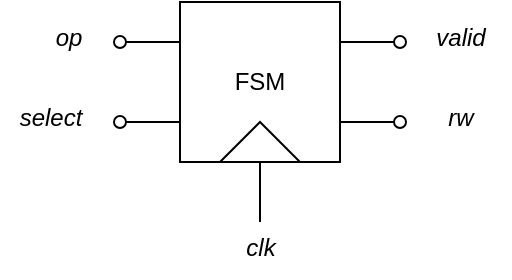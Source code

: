 <mxfile version="24.8.6">
  <diagram name="Page-1" id="7Ki192BjsK3gKE65wrBq">
    <mxGraphModel dx="875" dy="521" grid="1" gridSize="10" guides="1" tooltips="1" connect="1" arrows="1" fold="1" page="1" pageScale="1" pageWidth="1169" pageHeight="827" math="0" shadow="0">
      <root>
        <mxCell id="0" />
        <mxCell id="1" parent="0" />
        <mxCell id="619k3SuyHF_MiyLregLK-13" value="FSM" style="whiteSpace=wrap;html=1;aspect=fixed;" vertex="1" parent="1">
          <mxGeometry x="160" y="160" width="80" height="80" as="geometry" />
        </mxCell>
        <mxCell id="619k3SuyHF_MiyLregLK-16" value="" style="triangle;whiteSpace=wrap;html=1;rotation=-90;" vertex="1" parent="1">
          <mxGeometry x="190" y="210" width="20" height="40" as="geometry" />
        </mxCell>
        <mxCell id="619k3SuyHF_MiyLregLK-17" value="" style="endArrow=none;html=1;rounded=0;entryX=0;entryY=0.25;entryDx=0;entryDy=0;startArrow=oval;startFill=0;" edge="1" parent="1" target="619k3SuyHF_MiyLregLK-13">
          <mxGeometry width="50" height="50" relative="1" as="geometry">
            <mxPoint x="130" y="180" as="sourcePoint" />
            <mxPoint x="150" y="160" as="targetPoint" />
          </mxGeometry>
        </mxCell>
        <mxCell id="619k3SuyHF_MiyLregLK-18" value="" style="endArrow=none;html=1;rounded=0;entryX=0;entryY=0.75;entryDx=0;entryDy=0;startArrow=oval;startFill=0;" edge="1" parent="1" target="619k3SuyHF_MiyLregLK-13">
          <mxGeometry width="50" height="50" relative="1" as="geometry">
            <mxPoint x="130" y="220" as="sourcePoint" />
            <mxPoint x="120" y="230" as="targetPoint" />
          </mxGeometry>
        </mxCell>
        <mxCell id="619k3SuyHF_MiyLregLK-19" value="&lt;i&gt;op&lt;/i&gt;" style="text;html=1;align=center;verticalAlign=middle;resizable=0;points=[];autosize=1;strokeColor=none;fillColor=none;" vertex="1" parent="1">
          <mxGeometry x="84" y="163" width="40" height="30" as="geometry" />
        </mxCell>
        <mxCell id="619k3SuyHF_MiyLregLK-20" value="&lt;i&gt;select&lt;/i&gt;" style="text;html=1;align=center;verticalAlign=middle;resizable=0;points=[];autosize=1;strokeColor=none;fillColor=none;" vertex="1" parent="1">
          <mxGeometry x="70" y="203" width="50" height="30" as="geometry" />
        </mxCell>
        <mxCell id="619k3SuyHF_MiyLregLK-22" value="" style="endArrow=none;html=1;rounded=0;entryX=0;entryY=0.5;entryDx=0;entryDy=0;" edge="1" parent="1" target="619k3SuyHF_MiyLregLK-16">
          <mxGeometry width="50" height="50" relative="1" as="geometry">
            <mxPoint x="200" y="270" as="sourcePoint" />
            <mxPoint x="180" y="270" as="targetPoint" />
          </mxGeometry>
        </mxCell>
        <mxCell id="619k3SuyHF_MiyLregLK-23" value="&lt;i&gt;clk&lt;/i&gt;" style="text;html=1;align=center;verticalAlign=middle;resizable=0;points=[];autosize=1;strokeColor=none;fillColor=none;" vertex="1" parent="1">
          <mxGeometry x="180" y="268" width="40" height="30" as="geometry" />
        </mxCell>
        <mxCell id="619k3SuyHF_MiyLregLK-24" value="" style="endArrow=oval;html=1;rounded=0;exitX=1;exitY=0.25;exitDx=0;exitDy=0;endFill=0;" edge="1" parent="1" source="619k3SuyHF_MiyLregLK-13">
          <mxGeometry width="50" height="50" relative="1" as="geometry">
            <mxPoint x="330" y="240" as="sourcePoint" />
            <mxPoint x="270" y="180" as="targetPoint" />
          </mxGeometry>
        </mxCell>
        <mxCell id="619k3SuyHF_MiyLregLK-25" value="" style="endArrow=oval;html=1;rounded=0;exitX=1;exitY=0.75;exitDx=0;exitDy=0;endFill=0;" edge="1" parent="1" source="619k3SuyHF_MiyLregLK-13">
          <mxGeometry width="50" height="50" relative="1" as="geometry">
            <mxPoint x="380" y="330" as="sourcePoint" />
            <mxPoint x="270" y="220" as="targetPoint" />
          </mxGeometry>
        </mxCell>
        <mxCell id="619k3SuyHF_MiyLregLK-26" value="&lt;i&gt;valid&lt;/i&gt;" style="text;html=1;align=center;verticalAlign=middle;resizable=0;points=[];autosize=1;strokeColor=none;fillColor=none;" vertex="1" parent="1">
          <mxGeometry x="275" y="163" width="50" height="30" as="geometry" />
        </mxCell>
        <mxCell id="619k3SuyHF_MiyLregLK-27" value="&lt;i&gt;rw&lt;/i&gt;" style="text;html=1;align=center;verticalAlign=middle;resizable=0;points=[];autosize=1;strokeColor=none;fillColor=none;" vertex="1" parent="1">
          <mxGeometry x="280" y="203" width="40" height="30" as="geometry" />
        </mxCell>
      </root>
    </mxGraphModel>
  </diagram>
</mxfile>
